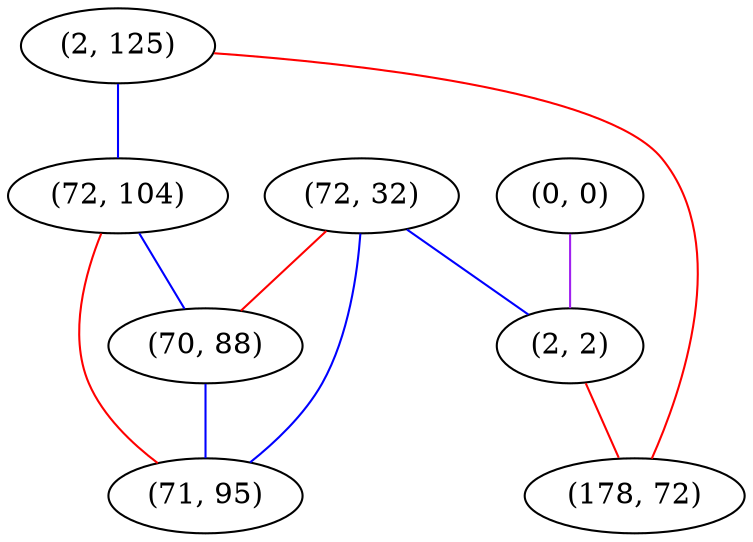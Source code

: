 graph "" {
"(2, 125)";
"(0, 0)";
"(72, 32)";
"(72, 104)";
"(70, 88)";
"(2, 2)";
"(178, 72)";
"(71, 95)";
"(2, 125)" -- "(178, 72)"  [color=red, key=0, weight=1];
"(2, 125)" -- "(72, 104)"  [color=blue, key=0, weight=3];
"(0, 0)" -- "(2, 2)"  [color=purple, key=0, weight=4];
"(72, 32)" -- "(71, 95)"  [color=blue, key=0, weight=3];
"(72, 32)" -- "(70, 88)"  [color=red, key=0, weight=1];
"(72, 32)" -- "(2, 2)"  [color=blue, key=0, weight=3];
"(72, 104)" -- "(71, 95)"  [color=red, key=0, weight=1];
"(72, 104)" -- "(70, 88)"  [color=blue, key=0, weight=3];
"(70, 88)" -- "(71, 95)"  [color=blue, key=0, weight=3];
"(2, 2)" -- "(178, 72)"  [color=red, key=0, weight=1];
}
